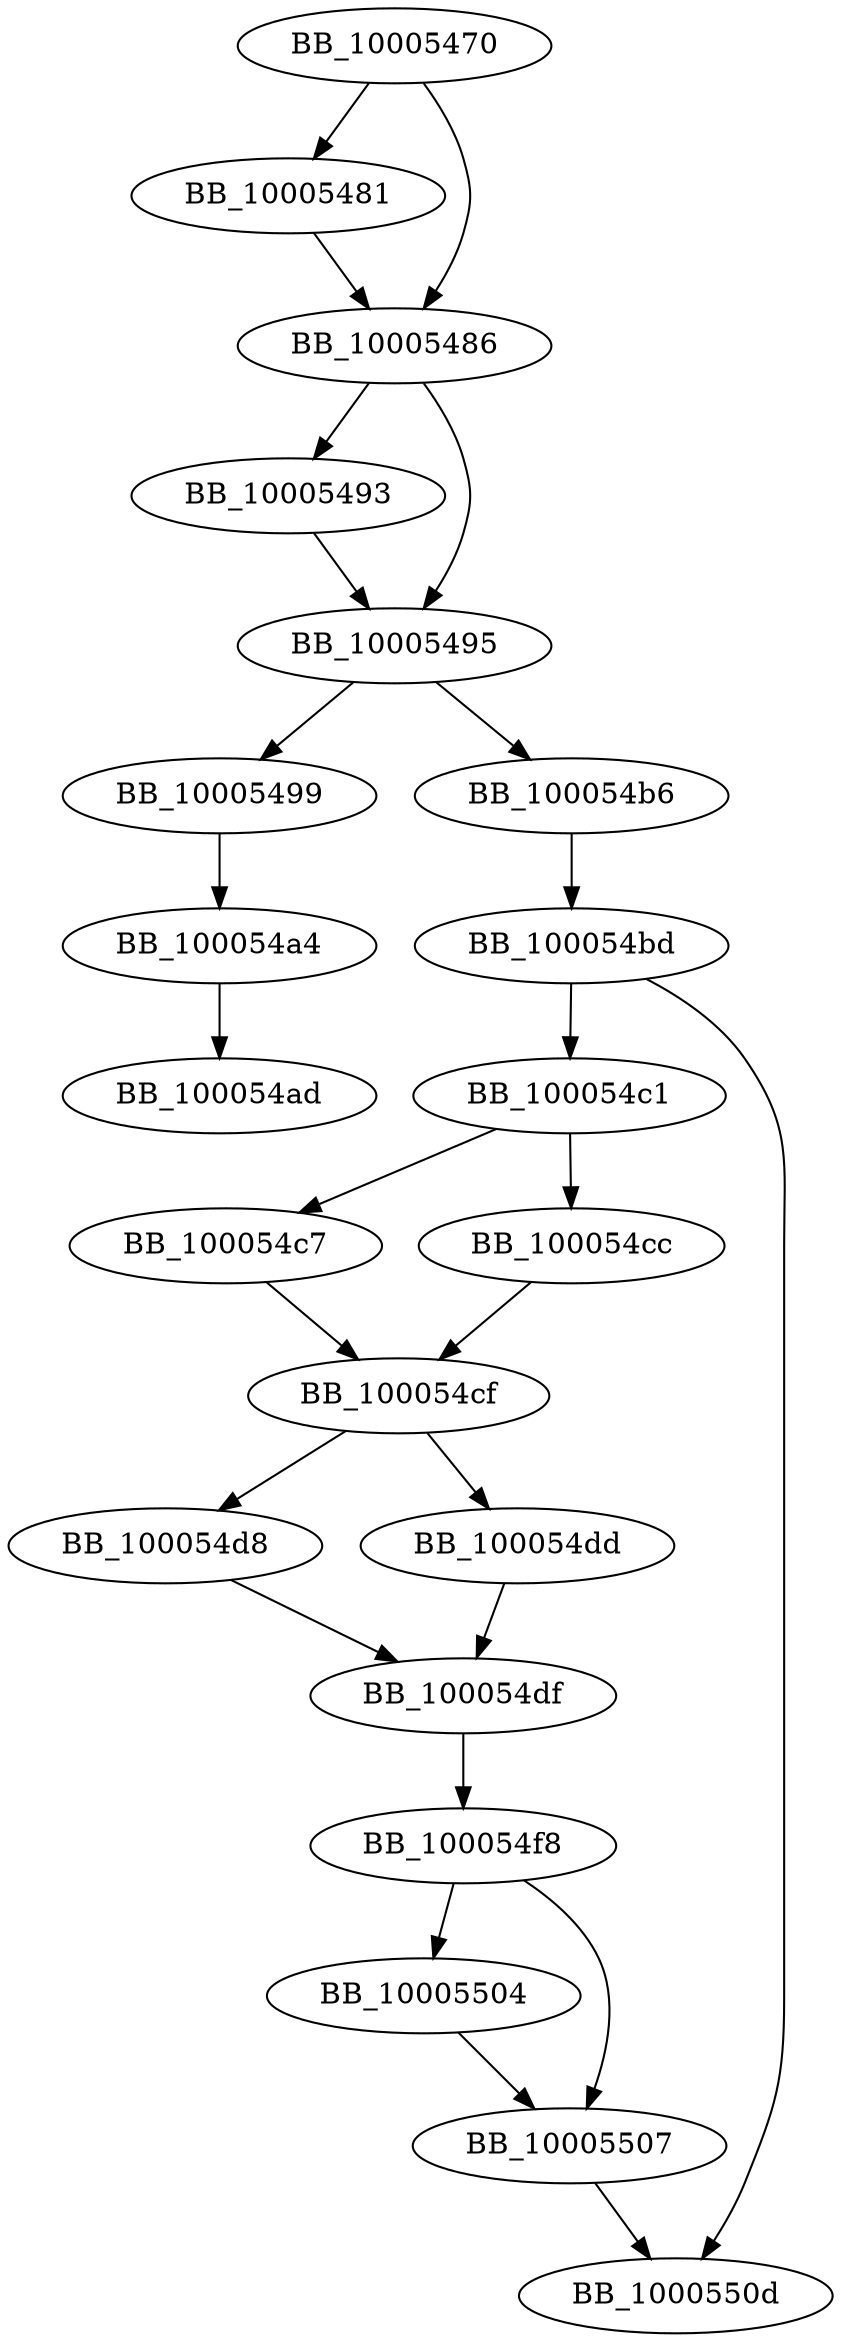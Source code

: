 DiGraph sub_10005470{
BB_10005470->BB_10005481
BB_10005470->BB_10005486
BB_10005481->BB_10005486
BB_10005486->BB_10005493
BB_10005486->BB_10005495
BB_10005493->BB_10005495
BB_10005495->BB_10005499
BB_10005495->BB_100054b6
BB_10005499->BB_100054a4
BB_100054a4->BB_100054ad
BB_100054b6->BB_100054bd
BB_100054bd->BB_100054c1
BB_100054bd->BB_1000550d
BB_100054c1->BB_100054c7
BB_100054c1->BB_100054cc
BB_100054c7->BB_100054cf
BB_100054cc->BB_100054cf
BB_100054cf->BB_100054d8
BB_100054cf->BB_100054dd
BB_100054d8->BB_100054df
BB_100054dd->BB_100054df
BB_100054df->BB_100054f8
BB_100054f8->BB_10005504
BB_100054f8->BB_10005507
BB_10005504->BB_10005507
BB_10005507->BB_1000550d
}
